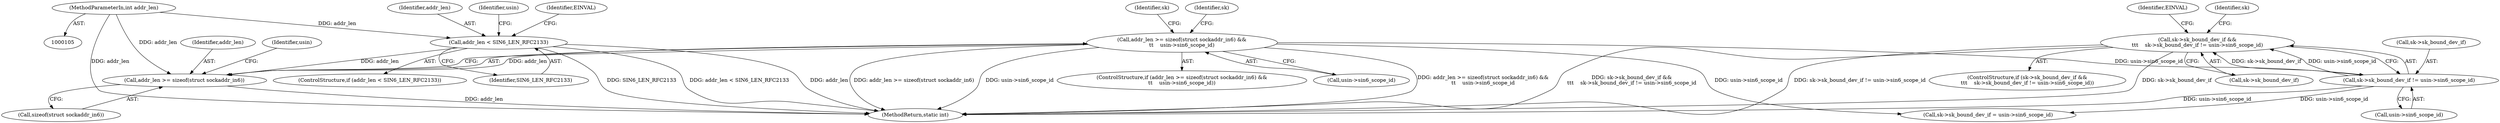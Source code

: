 digraph "0_linux_45f6fad84cc305103b28d73482b344d7f5b76f39@pointer" {
"1000261" [label="(Call,sk->sk_bound_dev_if &&\n\t\t\t    sk->sk_bound_dev_if != usin->sin6_scope_id)"];
"1000265" [label="(Call,sk->sk_bound_dev_if != usin->sin6_scope_id)"];
"1000251" [label="(Call,addr_len >= sizeof(struct sockaddr_in6) &&\n\t\t    usin->sin6_scope_id)"];
"1000252" [label="(Call,addr_len >= sizeof(struct sockaddr_in6))"];
"1000153" [label="(Call,addr_len < SIN6_LEN_RFC2133)"];
"1000108" [label="(MethodParameterIn,int addr_len)"];
"1000261" [label="(Call,sk->sk_bound_dev_if &&\n\t\t\t    sk->sk_bound_dev_if != usin->sin6_scope_id)"];
"1000265" [label="(Call,sk->sk_bound_dev_if != usin->sin6_scope_id)"];
"1000250" [label="(ControlStructure,if (addr_len >= sizeof(struct sockaddr_in6) &&\n\t\t    usin->sin6_scope_id))"];
"1000252" [label="(Call,addr_len >= sizeof(struct sockaddr_in6))"];
"1000162" [label="(Identifier,usin)"];
"1000253" [label="(Identifier,addr_len)"];
"1000153" [label="(Call,addr_len < SIN6_LEN_RFC2133)"];
"1000277" [label="(Identifier,sk)"];
"1000152" [label="(ControlStructure,if (addr_len < SIN6_LEN_RFC2133))"];
"1000254" [label="(Call,sizeof(struct sockaddr_in6))"];
"1000269" [label="(Call,usin->sin6_scope_id)"];
"1000266" [label="(Call,sk->sk_bound_dev_if)"];
"1000275" [label="(Call,sk->sk_bound_dev_if = usin->sin6_scope_id)"];
"1000257" [label="(Identifier,usin)"];
"1000262" [label="(Call,sk->sk_bound_dev_if)"];
"1000260" [label="(ControlStructure,if (sk->sk_bound_dev_if &&\n\t\t\t    sk->sk_bound_dev_if != usin->sin6_scope_id))"];
"1000613" [label="(MethodReturn,static int)"];
"1000155" [label="(Identifier,SIN6_LEN_RFC2133)"];
"1000263" [label="(Identifier,sk)"];
"1000158" [label="(Identifier,EINVAL)"];
"1000256" [label="(Call,usin->sin6_scope_id)"];
"1000154" [label="(Identifier,addr_len)"];
"1000108" [label="(MethodParameterIn,int addr_len)"];
"1000251" [label="(Call,addr_len >= sizeof(struct sockaddr_in6) &&\n\t\t    usin->sin6_scope_id)"];
"1000285" [label="(Identifier,sk)"];
"1000274" [label="(Identifier,EINVAL)"];
"1000261" -> "1000260"  [label="AST: "];
"1000261" -> "1000262"  [label="CFG: "];
"1000261" -> "1000265"  [label="CFG: "];
"1000262" -> "1000261"  [label="AST: "];
"1000265" -> "1000261"  [label="AST: "];
"1000274" -> "1000261"  [label="CFG: "];
"1000277" -> "1000261"  [label="CFG: "];
"1000261" -> "1000613"  [label="DDG: sk->sk_bound_dev_if != usin->sin6_scope_id"];
"1000261" -> "1000613"  [label="DDG: sk->sk_bound_dev_if"];
"1000261" -> "1000613"  [label="DDG: sk->sk_bound_dev_if &&\n\t\t\t    sk->sk_bound_dev_if != usin->sin6_scope_id"];
"1000265" -> "1000261"  [label="DDG: sk->sk_bound_dev_if"];
"1000265" -> "1000261"  [label="DDG: usin->sin6_scope_id"];
"1000265" -> "1000269"  [label="CFG: "];
"1000266" -> "1000265"  [label="AST: "];
"1000269" -> "1000265"  [label="AST: "];
"1000265" -> "1000613"  [label="DDG: usin->sin6_scope_id"];
"1000251" -> "1000265"  [label="DDG: usin->sin6_scope_id"];
"1000265" -> "1000275"  [label="DDG: usin->sin6_scope_id"];
"1000251" -> "1000250"  [label="AST: "];
"1000251" -> "1000252"  [label="CFG: "];
"1000251" -> "1000256"  [label="CFG: "];
"1000252" -> "1000251"  [label="AST: "];
"1000256" -> "1000251"  [label="AST: "];
"1000263" -> "1000251"  [label="CFG: "];
"1000285" -> "1000251"  [label="CFG: "];
"1000251" -> "1000613"  [label="DDG: addr_len >= sizeof(struct sockaddr_in6) &&\n\t\t    usin->sin6_scope_id"];
"1000251" -> "1000613"  [label="DDG: addr_len >= sizeof(struct sockaddr_in6)"];
"1000251" -> "1000613"  [label="DDG: usin->sin6_scope_id"];
"1000252" -> "1000251"  [label="DDG: addr_len"];
"1000251" -> "1000275"  [label="DDG: usin->sin6_scope_id"];
"1000252" -> "1000254"  [label="CFG: "];
"1000253" -> "1000252"  [label="AST: "];
"1000254" -> "1000252"  [label="AST: "];
"1000257" -> "1000252"  [label="CFG: "];
"1000252" -> "1000613"  [label="DDG: addr_len"];
"1000153" -> "1000252"  [label="DDG: addr_len"];
"1000108" -> "1000252"  [label="DDG: addr_len"];
"1000153" -> "1000152"  [label="AST: "];
"1000153" -> "1000155"  [label="CFG: "];
"1000154" -> "1000153"  [label="AST: "];
"1000155" -> "1000153"  [label="AST: "];
"1000158" -> "1000153"  [label="CFG: "];
"1000162" -> "1000153"  [label="CFG: "];
"1000153" -> "1000613"  [label="DDG: SIN6_LEN_RFC2133"];
"1000153" -> "1000613"  [label="DDG: addr_len < SIN6_LEN_RFC2133"];
"1000153" -> "1000613"  [label="DDG: addr_len"];
"1000108" -> "1000153"  [label="DDG: addr_len"];
"1000108" -> "1000105"  [label="AST: "];
"1000108" -> "1000613"  [label="DDG: addr_len"];
}
